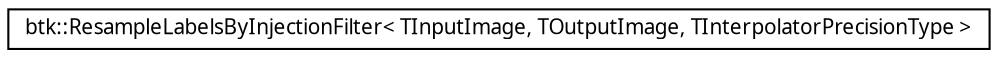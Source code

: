 digraph G
{
  edge [fontname="FreeSans.ttf",fontsize="10",labelfontname="FreeSans.ttf",labelfontsize="10"];
  node [fontname="FreeSans.ttf",fontsize="10",shape=record];
  rankdir=LR;
  Node1 [label="btk::ResampleLabelsByInjectionFilter\< TInputImage, TOutputImage, TInterpolatorPrecisionType \>",height=0.2,width=0.4,color="black", fillcolor="white", style="filled",URL="$classbtk_1_1_resample_labels_by_injection_filter.html",tooltip="Resample an image via a coordinate transform."];
}
